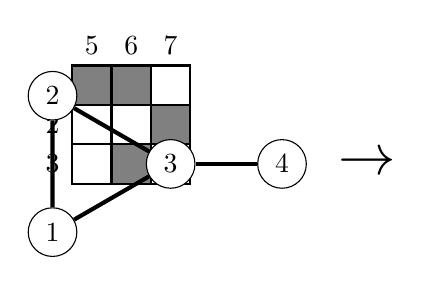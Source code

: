\begin{tikzpicture}
[
	box/.style={rectangle,draw=black,thick, minimum size=0.5cm},
]
		
	\begin{scope}
		\node at (3.5, 0){\huge$\rightarrow$};
	\end{scope}

	\begin{scope}[shift={(0, 0)}]
		\foreach \x in {0,0.5,1}{
			\foreach \y in {0,0.5,1}
				\node[box] at (\x,\y){};
		}
		\node[box,fill=gray] at (0, 1){};
		\node[box,fill=gray] at (0.5, 1){};
		\node[box,fill=gray] at (1, 0.5){};
		\node[box,fill=gray] at (0.5, 0){};
		\node[] at (-0.5,	0) {3};
		\node[] at (-0.5,	0.5) {2};
		\node[] at (-0.5,	1) {1};
		\node[] at (0,	1.5) {5};
		\node[] at (0.5,	1.5) {6};
		\node[] at (1,	1.5) {7};
	\end{scope}


	\begin{scope}
		\node[shape=circle,fill=white,draw=black,minimum size=13pt] (1) at ($(-0.5,{sqrt(3)*-0.5})$) {1};
		\node[shape=circle,fill=white,draw=black,minimum size=13pt] (2) at ($(-0.5,{sqrt(3)*0.5})$) {2};
		\node[shape=circle,fill=white,draw=black,minimum size=13pt] (3) at (1, 0){3};
		\node[shape=circle,fill=white,draw=black,minimum size=13pt] (4) at ($({1+sqrt(2)}, 0)$) {4};
		
		\draw[line width=1.5pt] (1) -- (2) -- (3) -- (1);
		\draw[line width=1.5pt] (3) -- (4);
	\end{scope}
\end{tikzpicture}
